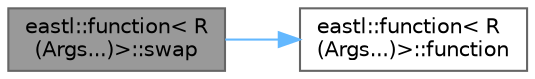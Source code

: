 digraph "eastl::function&lt; R(Args...)&gt;::swap"
{
 // LATEX_PDF_SIZE
  bgcolor="transparent";
  edge [fontname=Helvetica,fontsize=10,labelfontname=Helvetica,labelfontsize=10];
  node [fontname=Helvetica,fontsize=10,shape=box,height=0.2,width=0.4];
  rankdir="LR";
  Node1 [id="Node000001",label="eastl::function\< R\l(Args...)\>::swap",height=0.2,width=0.4,color="gray40", fillcolor="grey60", style="filled", fontcolor="black",tooltip=" "];
  Node1 -> Node2 [id="edge2_Node000001_Node000002",color="steelblue1",style="solid",tooltip=" "];
  Node2 [id="Node000002",label="eastl::function\< R\l(Args...)\>::function",height=0.2,width=0.4,color="grey40", fillcolor="white", style="filled",URL="$classeastl_1_1function_3_01_r_07_args_8_8_8_08_4.html#ae9a71390548e2ca7f6bb3b432d465764",tooltip=" "];
}
